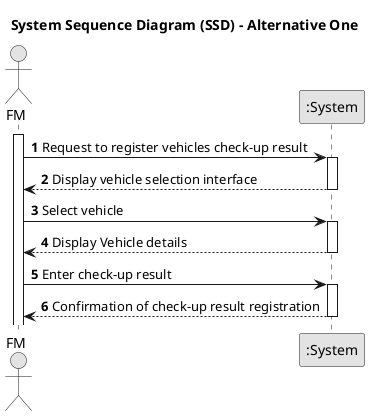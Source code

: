 @startuml
skinparam monochrome true
skinparam packageStyle rectangle
skinparam shadowing false

title System Sequence Diagram (SSD) - Alternative One

autonumber

actor "FM" as Employee
participant ":System" as System

activate Employee

    Employee -> System : Request to register vehicles check-up result
    activate System

        System --> Employee : Display vehicle selection interface
    deactivate System

    Employee -> System : Select vehicle
    activate System

        System --> Employee : Display Vehicle details
    deactivate System

    Employee -> System : Enter check-up result
    activate System

        System --> Employee :  Confirmation of check-up result registration
    deactivate System

@enduml
